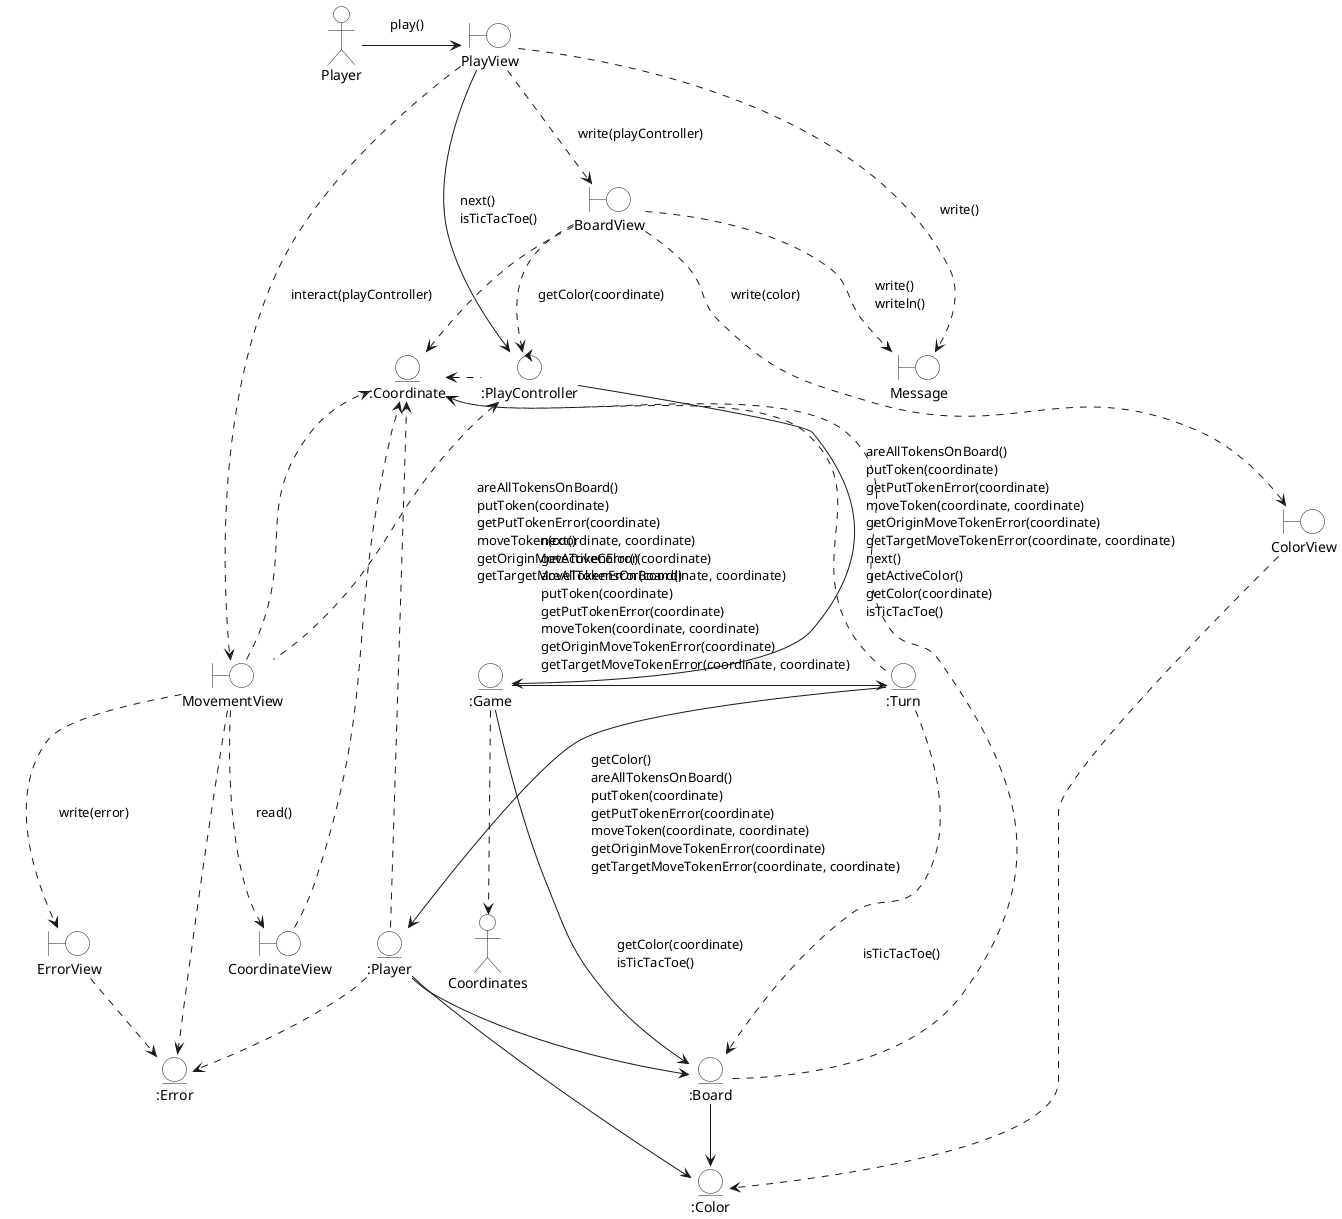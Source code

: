 @startuml playComunicationDiagram
skinparam EntityBackgroundColor white
skinparam BoundaryBackgroundColor white
skinparam ControlBackgroundColor white
skinparam ActorBackgroundColor white
skinparam noteBackgroundColor transparent
skinparam noteBorderColor transparent

actor "Player" as Playerr

control ":PlayController" as PlayController

entity ":Board" as Board
entity ":Game" as Game
entity ":Turn" as Turn
entity ":Player" as Player

entity ":Coordinate" as  Coordinate
entity ":Color" as Color
entity ":Error" as  Error

boundary BoardView
boundary PlayView
boundary MovementView
boundary ColorView
boundary ErrorView
boundary Message
boundary CoordinateView


Playerr -r-> PlayView
note on link
    play()
end note
PlayView ..> Message
note on link
    write()
end note
PlayView .d.> BoardView
note on link
    write(playController)
end note
PlayView .r.> MovementView
note on link
    interact(playController)
end note
BoardView .d.> ColorView
note on link
    write(color)
end note
BoardView ..> Message
note on link
    write()
    writeln()
end note
BoardView .d.> Coordinate
ColorView ..> Color
PlayView -d-> PlayController
note on link
    next()
    isTicTacToe()
end note

MovementView .u.> PlayController
note on link
    areAllTokensOnBoard()
    putToken(coordinate)
    getPutTokenError(coordinate)
    moveToken(coordinate, coordinate)
    getOriginMoveTokenError(coordinate)
    getTargetMoveTokenError(coordinate, coordinate)
end note

MovementView ..> CoordinateView
note on link
    read()
end note
CoordinateView .d.> Coordinate
MovementView ..> ErrorView
note on link
    write(error)
end note
MovementView .d.> Coordinate
MovementView ..> Error

BoardView .r.> PlayController
note on link
    getColor(coordinate)
end note
PlayController -r-> Game
note on link
    areAllTokensOnBoard()
    putToken(coordinate)
    getPutTokenError(coordinate)
    moveToken(coordinate, coordinate)
    getOriginMoveTokenError(coordinate)
    getTargetMoveTokenError(coordinate, coordinate)
    next()
    getActiveColor()
    getColor(coordinate)
    isTicTacToe()
end note
PlayController .l.> Coordinate
Game -r-> Turn
note on link
    next()
    getActiveColor()
    areAllTokensOnBoard()
    putToken(coordinate)
    getPutTokenError(coordinate)
    moveToken(coordinate, coordinate)
    getOriginMoveTokenError(coordinate)
    getTargetMoveTokenError(coordinate, coordinate)
end note
Game -down-> Board
note on link
    getColor(coordinate)
    isTicTacToe()
end note
Board ..> Coordinate
Board -down-> Color
ErrorView ..> Error
Turn ..> Board
note on link
    isTicTacToe()
end note
Turn ..> Coordinate
Turn -down-> Player
note on link
    getColor()
    areAllTokensOnBoard()
    putToken(coordinate)
    getPutTokenError(coordinate)
    moveToken(coordinate, coordinate)
    getOriginMoveTokenError(coordinate)
    getTargetMoveTokenError(coordinate, coordinate)
end note
Player ..> Coordinate
Player ..> Error
Player --> Board
Player --> Color
Game ..> Coordinates

@enduml